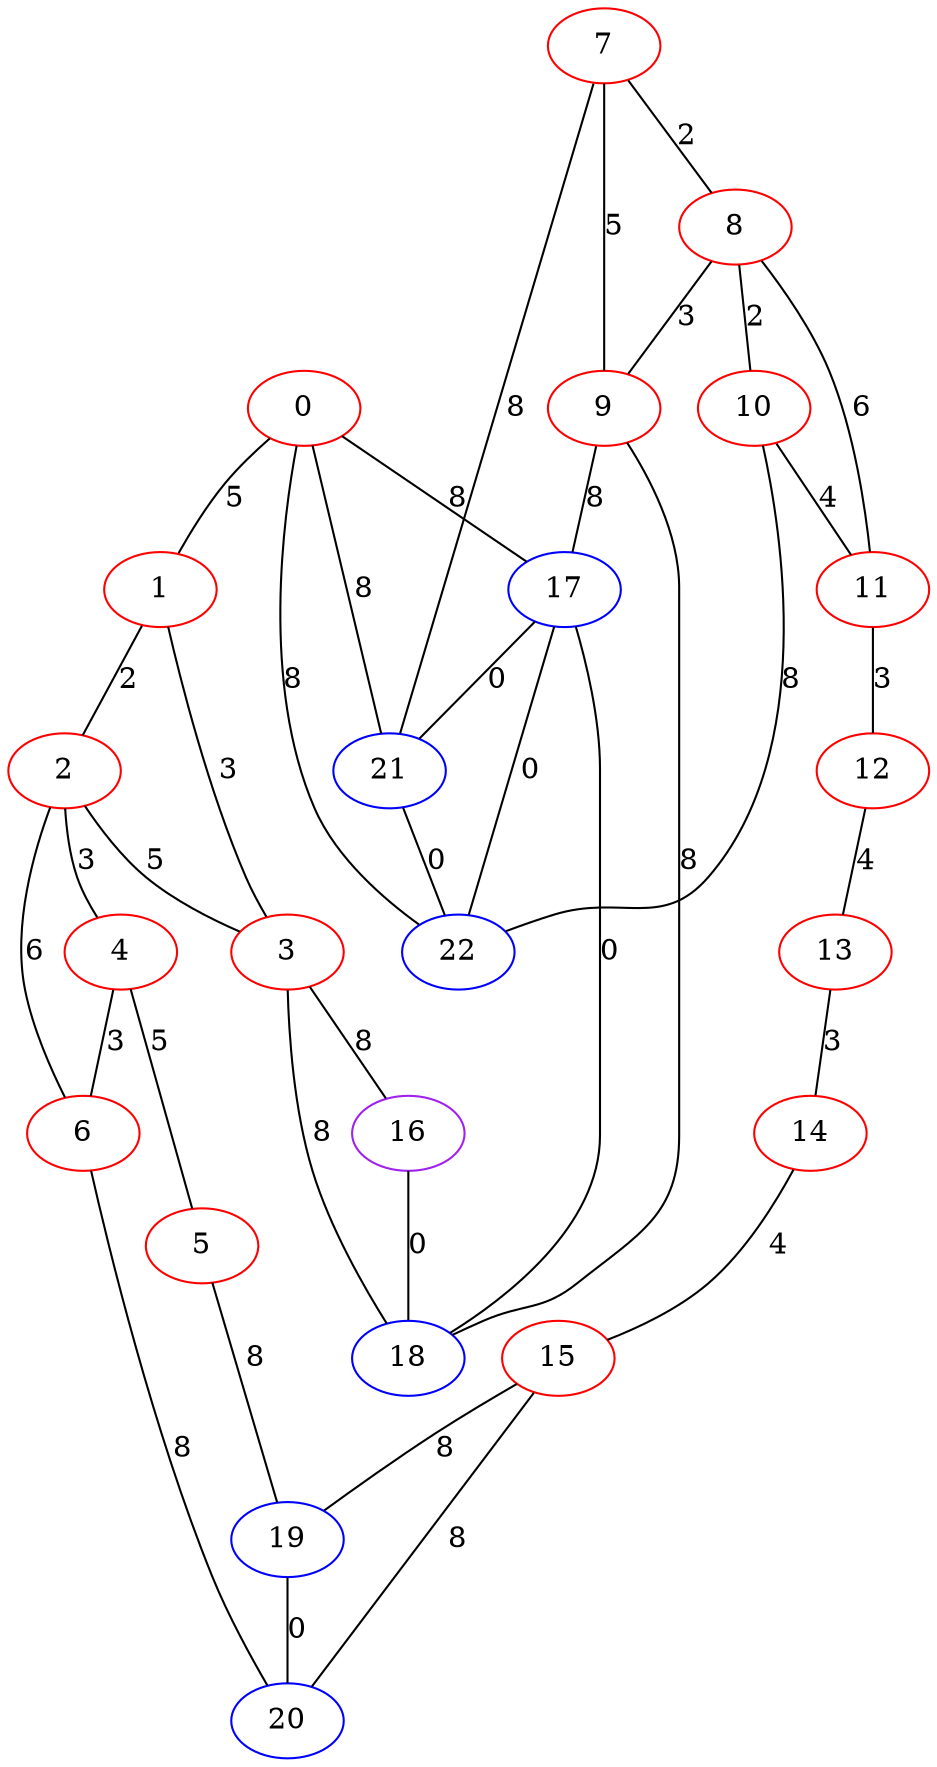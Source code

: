 graph "" {
0 [color=red, weight=1];
1 [color=red, weight=1];
2 [color=red, weight=1];
3 [color=red, weight=1];
4 [color=red, weight=1];
5 [color=red, weight=1];
6 [color=red, weight=1];
7 [color=red, weight=1];
8 [color=red, weight=1];
9 [color=red, weight=1];
10 [color=red, weight=1];
11 [color=red, weight=1];
12 [color=red, weight=1];
13 [color=red, weight=1];
14 [color=red, weight=1];
15 [color=red, weight=1];
16 [color=purple, weight=4];
17 [color=blue, weight=3];
18 [color=blue, weight=3];
19 [color=blue, weight=3];
20 [color=blue, weight=3];
21 [color=blue, weight=3];
22 [color=blue, weight=3];
0 -- 1  [key=0, label=5];
0 -- 21  [key=0, label=8];
0 -- 22  [key=0, label=8];
0 -- 17  [key=0, label=8];
1 -- 2  [key=0, label=2];
1 -- 3  [key=0, label=3];
2 -- 3  [key=0, label=5];
2 -- 4  [key=0, label=3];
2 -- 6  [key=0, label=6];
3 -- 16  [key=0, label=8];
3 -- 18  [key=0, label=8];
4 -- 5  [key=0, label=5];
4 -- 6  [key=0, label=3];
5 -- 19  [key=0, label=8];
6 -- 20  [key=0, label=8];
7 -- 8  [key=0, label=2];
7 -- 9  [key=0, label=5];
7 -- 21  [key=0, label=8];
8 -- 9  [key=0, label=3];
8 -- 10  [key=0, label=2];
8 -- 11  [key=0, label=6];
9 -- 17  [key=0, label=8];
9 -- 18  [key=0, label=8];
10 -- 11  [key=0, label=4];
10 -- 22  [key=0, label=8];
11 -- 12  [key=0, label=3];
12 -- 13  [key=0, label=4];
13 -- 14  [key=0, label=3];
14 -- 15  [key=0, label=4];
15 -- 19  [key=0, label=8];
15 -- 20  [key=0, label=8];
16 -- 18  [key=0, label=0];
17 -- 18  [key=0, label=0];
17 -- 21  [key=0, label=0];
17 -- 22  [key=0, label=0];
19 -- 20  [key=0, label=0];
21 -- 22  [key=0, label=0];
}
